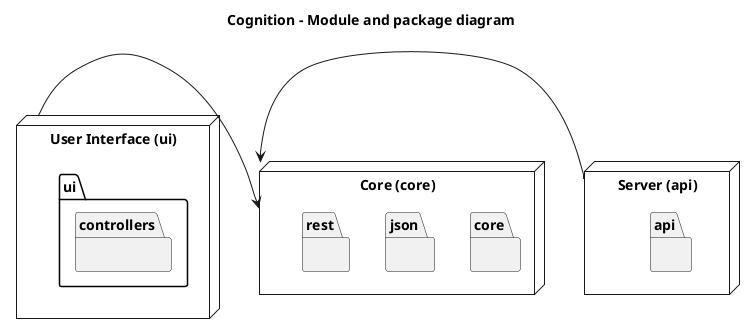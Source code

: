 @startuml

title Cognition - Module and package diagram

node "User Interface (ui)" as ui_module {
    package "ui" {
        package "controllers" {
        }
    }
}

node "Core (core)" as core_module {
    package "core" {
    }

    package "json" {
    }

    package "rest" {
    }
}

node "Server (api)" as api_module {
    package "api" {
    }
}



ui_module->core_module
api_module->core_module

@enduml